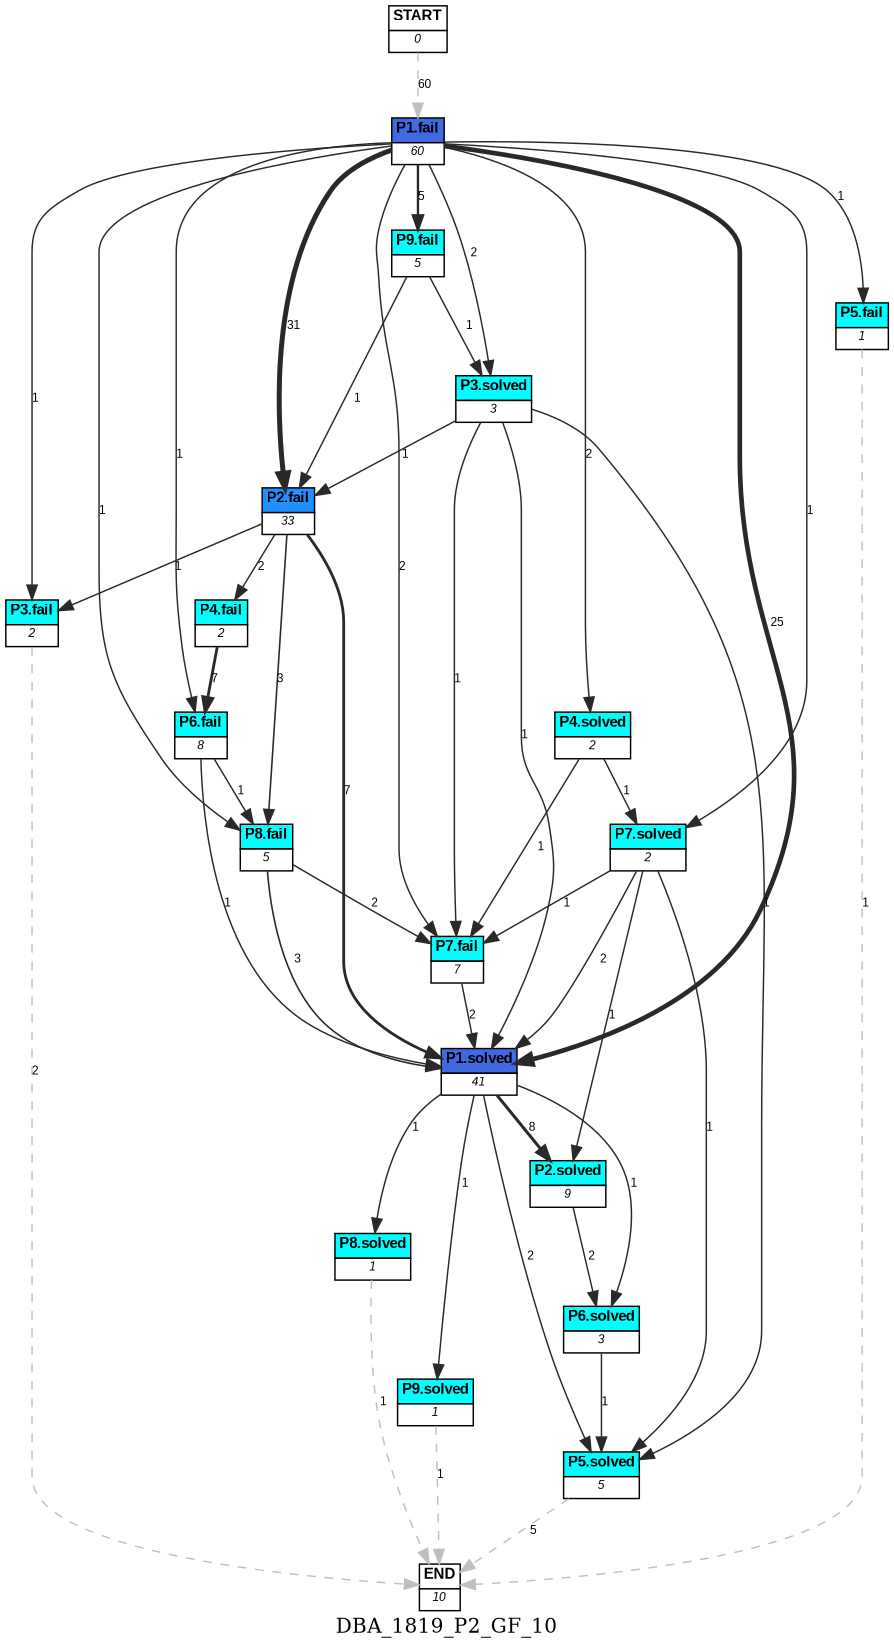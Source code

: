 digraph DBA_1819_P2_GF_10 {
	label=DBA_1819_P2_GF_10;
	dpi = 150
	size="16,11!";
	margin = 0;
"START" [shape=plain, label=<<table border="0" cellborder="1" cellspacing="0"><tr><td bgcolor="white"><FONT face="Arial" POINT-SIZE="10"><b>START</b></FONT></td></tr><tr><td bgcolor="white"><FONT face="Arial" POINT-SIZE="8"><i>0</i></FONT></td></tr></table>>]

"P1.fail" [shape=plain, label=<<table border="0" cellborder="1" cellspacing="0"><tr><td bgcolor="royalblue"><FONT face="Arial" POINT-SIZE="10"><b>P1.fail</b></FONT></td></tr><tr><td bgcolor="white"><FONT face="Arial" POINT-SIZE="8"><i>60</i></FONT></td></tr></table>>]

"P9.fail" [shape=plain, label=<<table border="0" cellborder="1" cellspacing="0"><tr><td bgcolor="aqua"><FONT face="Arial" POINT-SIZE="10"><b>P9.fail</b></FONT></td></tr><tr><td bgcolor="white"><FONT face="Arial" POINT-SIZE="8"><i>5</i></FONT></td></tr></table>>]

"P2.fail" [shape=plain, label=<<table border="0" cellborder="1" cellspacing="0"><tr><td bgcolor="dodgerblue"><FONT face="Arial" POINT-SIZE="10"><b>P2.fail</b></FONT></td></tr><tr><td bgcolor="white"><FONT face="Arial" POINT-SIZE="8"><i>33</i></FONT></td></tr></table>>]

"P8.fail" [shape=plain, label=<<table border="0" cellborder="1" cellspacing="0"><tr><td bgcolor="aqua"><FONT face="Arial" POINT-SIZE="10"><b>P8.fail</b></FONT></td></tr><tr><td bgcolor="white"><FONT face="Arial" POINT-SIZE="8"><i>5</i></FONT></td></tr></table>>]

"P3.fail" [shape=plain, label=<<table border="0" cellborder="1" cellspacing="0"><tr><td bgcolor="aqua"><FONT face="Arial" POINT-SIZE="10"><b>P3.fail</b></FONT></td></tr><tr><td bgcolor="white"><FONT face="Arial" POINT-SIZE="8"><i>2</i></FONT></td></tr></table>>]

"P7.fail" [shape=plain, label=<<table border="0" cellborder="1" cellspacing="0"><tr><td bgcolor="aqua"><FONT face="Arial" POINT-SIZE="10"><b>P7.fail</b></FONT></td></tr><tr><td bgcolor="white"><FONT face="Arial" POINT-SIZE="8"><i>7</i></FONT></td></tr></table>>]

"P1.solved" [shape=plain, label=<<table border="0" cellborder="1" cellspacing="0"><tr><td bgcolor="royalblue"><FONT face="Arial" POINT-SIZE="10"><b>P1.solved</b></FONT></td></tr><tr><td bgcolor="white"><FONT face="Arial" POINT-SIZE="8"><i>41</i></FONT></td></tr></table>>]

"P4.solved" [shape=plain, label=<<table border="0" cellborder="1" cellspacing="0"><tr><td bgcolor="aqua"><FONT face="Arial" POINT-SIZE="10"><b>P4.solved</b></FONT></td></tr><tr><td bgcolor="white"><FONT face="Arial" POINT-SIZE="8"><i>2</i></FONT></td></tr></table>>]

"P5.solved" [shape=plain, label=<<table border="0" cellborder="1" cellspacing="0"><tr><td bgcolor="aqua"><FONT face="Arial" POINT-SIZE="10"><b>P5.solved</b></FONT></td></tr><tr><td bgcolor="white"><FONT face="Arial" POINT-SIZE="8"><i>5</i></FONT></td></tr></table>>]

"P2.solved" [shape=plain, label=<<table border="0" cellborder="1" cellspacing="0"><tr><td bgcolor="aqua"><FONT face="Arial" POINT-SIZE="10"><b>P2.solved</b></FONT></td></tr><tr><td bgcolor="white"><FONT face="Arial" POINT-SIZE="8"><i>9</i></FONT></td></tr></table>>]

"P6.solved" [shape=plain, label=<<table border="0" cellborder="1" cellspacing="0"><tr><td bgcolor="aqua"><FONT face="Arial" POINT-SIZE="10"><b>P6.solved</b></FONT></td></tr><tr><td bgcolor="white"><FONT face="Arial" POINT-SIZE="8"><i>3</i></FONT></td></tr></table>>]

"P4.fail" [shape=plain, label=<<table border="0" cellborder="1" cellspacing="0"><tr><td bgcolor="aqua"><FONT face="Arial" POINT-SIZE="10"><b>P4.fail</b></FONT></td></tr><tr><td bgcolor="white"><FONT face="Arial" POINT-SIZE="8"><i>2</i></FONT></td></tr></table>>]

"P6.fail" [shape=plain, label=<<table border="0" cellborder="1" cellspacing="0"><tr><td bgcolor="aqua"><FONT face="Arial" POINT-SIZE="10"><b>P6.fail</b></FONT></td></tr><tr><td bgcolor="white"><FONT face="Arial" POINT-SIZE="8"><i>8</i></FONT></td></tr></table>>]

"P7.solved" [shape=plain, label=<<table border="0" cellborder="1" cellspacing="0"><tr><td bgcolor="aqua"><FONT face="Arial" POINT-SIZE="10"><b>P7.solved</b></FONT></td></tr><tr><td bgcolor="white"><FONT face="Arial" POINT-SIZE="8"><i>2</i></FONT></td></tr></table>>]

"P3.solved" [shape=plain, label=<<table border="0" cellborder="1" cellspacing="0"><tr><td bgcolor="aqua"><FONT face="Arial" POINT-SIZE="10"><b>P3.solved</b></FONT></td></tr><tr><td bgcolor="white"><FONT face="Arial" POINT-SIZE="8"><i>3</i></FONT></td></tr></table>>]

"P8.solved" [shape=plain, label=<<table border="0" cellborder="1" cellspacing="0"><tr><td bgcolor="aqua"><FONT face="Arial" POINT-SIZE="10"><b>P8.solved</b></FONT></td></tr><tr><td bgcolor="white"><FONT face="Arial" POINT-SIZE="8"><i>1</i></FONT></td></tr></table>>]

"P9.solved" [shape=plain, label=<<table border="0" cellborder="1" cellspacing="0"><tr><td bgcolor="aqua"><FONT face="Arial" POINT-SIZE="10"><b>P9.solved</b></FONT></td></tr><tr><td bgcolor="white"><FONT face="Arial" POINT-SIZE="8"><i>1</i></FONT></td></tr></table>>]

"P5.fail" [shape=plain, label=<<table border="0" cellborder="1" cellspacing="0"><tr><td bgcolor="aqua"><FONT face="Arial" POINT-SIZE="10"><b>P5.fail</b></FONT></td></tr><tr><td bgcolor="white"><FONT face="Arial" POINT-SIZE="8"><i>1</i></FONT></td></tr></table>>]

"END" [shape=plain, label=<<table border="0" cellborder="1" cellspacing="0"><tr><td bgcolor="white"><FONT face="Arial" POINT-SIZE="10"><b>END</b></FONT></td></tr><tr><td bgcolor="white"><FONT face="Arial" POINT-SIZE="8"><i>10</i></FONT></td></tr></table>>]

"START" -> "P1.fail" [ style = dashed color=grey label ="60" labelfloat=false fontname="Arial" fontsize=8]

"P1.fail" -> "P9.fail" [ color=grey16 penwidth = "1.6094379124341"label ="5" labelfloat=false fontname="Arial" fontsize=8]

"P1.fail" -> "P2.fail" [ color=grey16 penwidth = "3.43398720448515"label ="31" labelfloat=false fontname="Arial" fontsize=8]

"P1.fail" -> "P8.fail" [ color=grey16 penwidth = "1"label ="1" labelfloat=false fontname="Arial" fontsize=8]

"P1.fail" -> "P3.fail" [ color=grey16 penwidth = "1"label ="1" labelfloat=false fontname="Arial" fontsize=8]

"P1.fail" -> "P7.fail" [ color=grey16 penwidth = "1"label ="2" labelfloat=false fontname="Arial" fontsize=8]

"P1.fail" -> "P1.solved" [ color=grey16 penwidth = "3.2188758248682"label ="25" labelfloat=false fontname="Arial" fontsize=8]

"P1.fail" -> "P4.solved" [ color=grey16 penwidth = "1"label ="2" labelfloat=false fontname="Arial" fontsize=8]

"P1.fail" -> "P6.fail" [ color=grey16 penwidth = "1"label ="1" labelfloat=false fontname="Arial" fontsize=8]

"P1.fail" -> "P7.solved" [ color=grey16 penwidth = "1"label ="1" labelfloat=false fontname="Arial" fontsize=8]

"P1.fail" -> "P3.solved" [ color=grey16 penwidth = "1"label ="2" labelfloat=false fontname="Arial" fontsize=8]

"P1.fail" -> "P5.fail" [ color=grey16 penwidth = "1"label ="1" labelfloat=false fontname="Arial" fontsize=8]

"P9.fail" -> "P2.fail" [ color=grey16 penwidth = "1"label ="1" labelfloat=false fontname="Arial" fontsize=8]

"P9.fail" -> "P3.solved" [ color=grey16 penwidth = "1"label ="1" labelfloat=false fontname="Arial" fontsize=8]

"P2.fail" -> "P8.fail" [ color=grey16 penwidth = "1.09861228866811"label ="3" labelfloat=false fontname="Arial" fontsize=8]

"P2.fail" -> "P3.fail" [ color=grey16 penwidth = "1"label ="1" labelfloat=false fontname="Arial" fontsize=8]

"P2.fail" -> "P1.solved" [ color=grey16 penwidth = "1.94591014905531"label ="7" labelfloat=false fontname="Arial" fontsize=8]

"P2.fail" -> "P4.fail" [ color=grey16 penwidth = "1"label ="2" labelfloat=false fontname="Arial" fontsize=8]

"P8.fail" -> "P7.fail" [ color=grey16 penwidth = "1"label ="2" labelfloat=false fontname="Arial" fontsize=8]

"P8.fail" -> "P1.solved" [ color=grey16 penwidth = "1.09861228866811"label ="3" labelfloat=false fontname="Arial" fontsize=8]

"P3.fail" -> "END" [ style = dashed color=grey label ="2" labelfloat=false fontname="Arial" fontsize=8]

"P7.fail" -> "P1.solved" [ color=grey16 penwidth = "1"label ="2" labelfloat=false fontname="Arial" fontsize=8]

"P1.solved" -> "P5.solved" [ color=grey16 penwidth = "1"label ="2" labelfloat=false fontname="Arial" fontsize=8]

"P1.solved" -> "P2.solved" [ color=grey16 penwidth = "2.07944154167984"label ="8" labelfloat=false fontname="Arial" fontsize=8]

"P1.solved" -> "P6.solved" [ color=grey16 penwidth = "1"label ="1" labelfloat=false fontname="Arial" fontsize=8]

"P1.solved" -> "P8.solved" [ color=grey16 penwidth = "1"label ="1" labelfloat=false fontname="Arial" fontsize=8]

"P1.solved" -> "P9.solved" [ color=grey16 penwidth = "1"label ="1" labelfloat=false fontname="Arial" fontsize=8]

"P4.solved" -> "P7.fail" [ color=grey16 penwidth = "1"label ="1" labelfloat=false fontname="Arial" fontsize=8]

"P4.solved" -> "P7.solved" [ color=grey16 penwidth = "1"label ="1" labelfloat=false fontname="Arial" fontsize=8]

"P5.solved" -> "END" [ style = dashed color=grey label ="5" labelfloat=false fontname="Arial" fontsize=8]

"P2.solved" -> "P6.solved" [ color=grey16 penwidth = "1"label ="2" labelfloat=false fontname="Arial" fontsize=8]

"P6.solved" -> "P5.solved" [ color=grey16 penwidth = "1"label ="1" labelfloat=false fontname="Arial" fontsize=8]

"P4.fail" -> "P6.fail" [ color=grey16 penwidth = "1.94591014905531"label ="7" labelfloat=false fontname="Arial" fontsize=8]

"P6.fail" -> "P8.fail" [ color=grey16 penwidth = "1"label ="1" labelfloat=false fontname="Arial" fontsize=8]

"P6.fail" -> "P1.solved" [ color=grey16 penwidth = "1"label ="1" labelfloat=false fontname="Arial" fontsize=8]

"P7.solved" -> "P7.fail" [ color=grey16 penwidth = "1"label ="1" labelfloat=false fontname="Arial" fontsize=8]

"P7.solved" -> "P1.solved" [ color=grey16 penwidth = "1"label ="2" labelfloat=false fontname="Arial" fontsize=8]

"P7.solved" -> "P5.solved" [ color=grey16 penwidth = "1"label ="1" labelfloat=false fontname="Arial" fontsize=8]

"P7.solved" -> "P2.solved" [ color=grey16 penwidth = "1"label ="1" labelfloat=false fontname="Arial" fontsize=8]

"P3.solved" -> "P2.fail" [ color=grey16 penwidth = "1"label ="1" labelfloat=false fontname="Arial" fontsize=8]

"P3.solved" -> "P7.fail" [ color=grey16 penwidth = "1"label ="1" labelfloat=false fontname="Arial" fontsize=8]

"P3.solved" -> "P1.solved" [ color=grey16 penwidth = "1"label ="1" labelfloat=false fontname="Arial" fontsize=8]

"P3.solved" -> "P5.solved" [ color=grey16 penwidth = "1"label ="1" labelfloat=false fontname="Arial" fontsize=8]

"P8.solved" -> "END" [ style = dashed color=grey label ="1" labelfloat=false fontname="Arial" fontsize=8]

"P9.solved" -> "END" [ style = dashed color=grey label ="1" labelfloat=false fontname="Arial" fontsize=8]

"P5.fail" -> "END" [ style = dashed color=grey label ="1" labelfloat=false fontname="Arial" fontsize=8]

}
